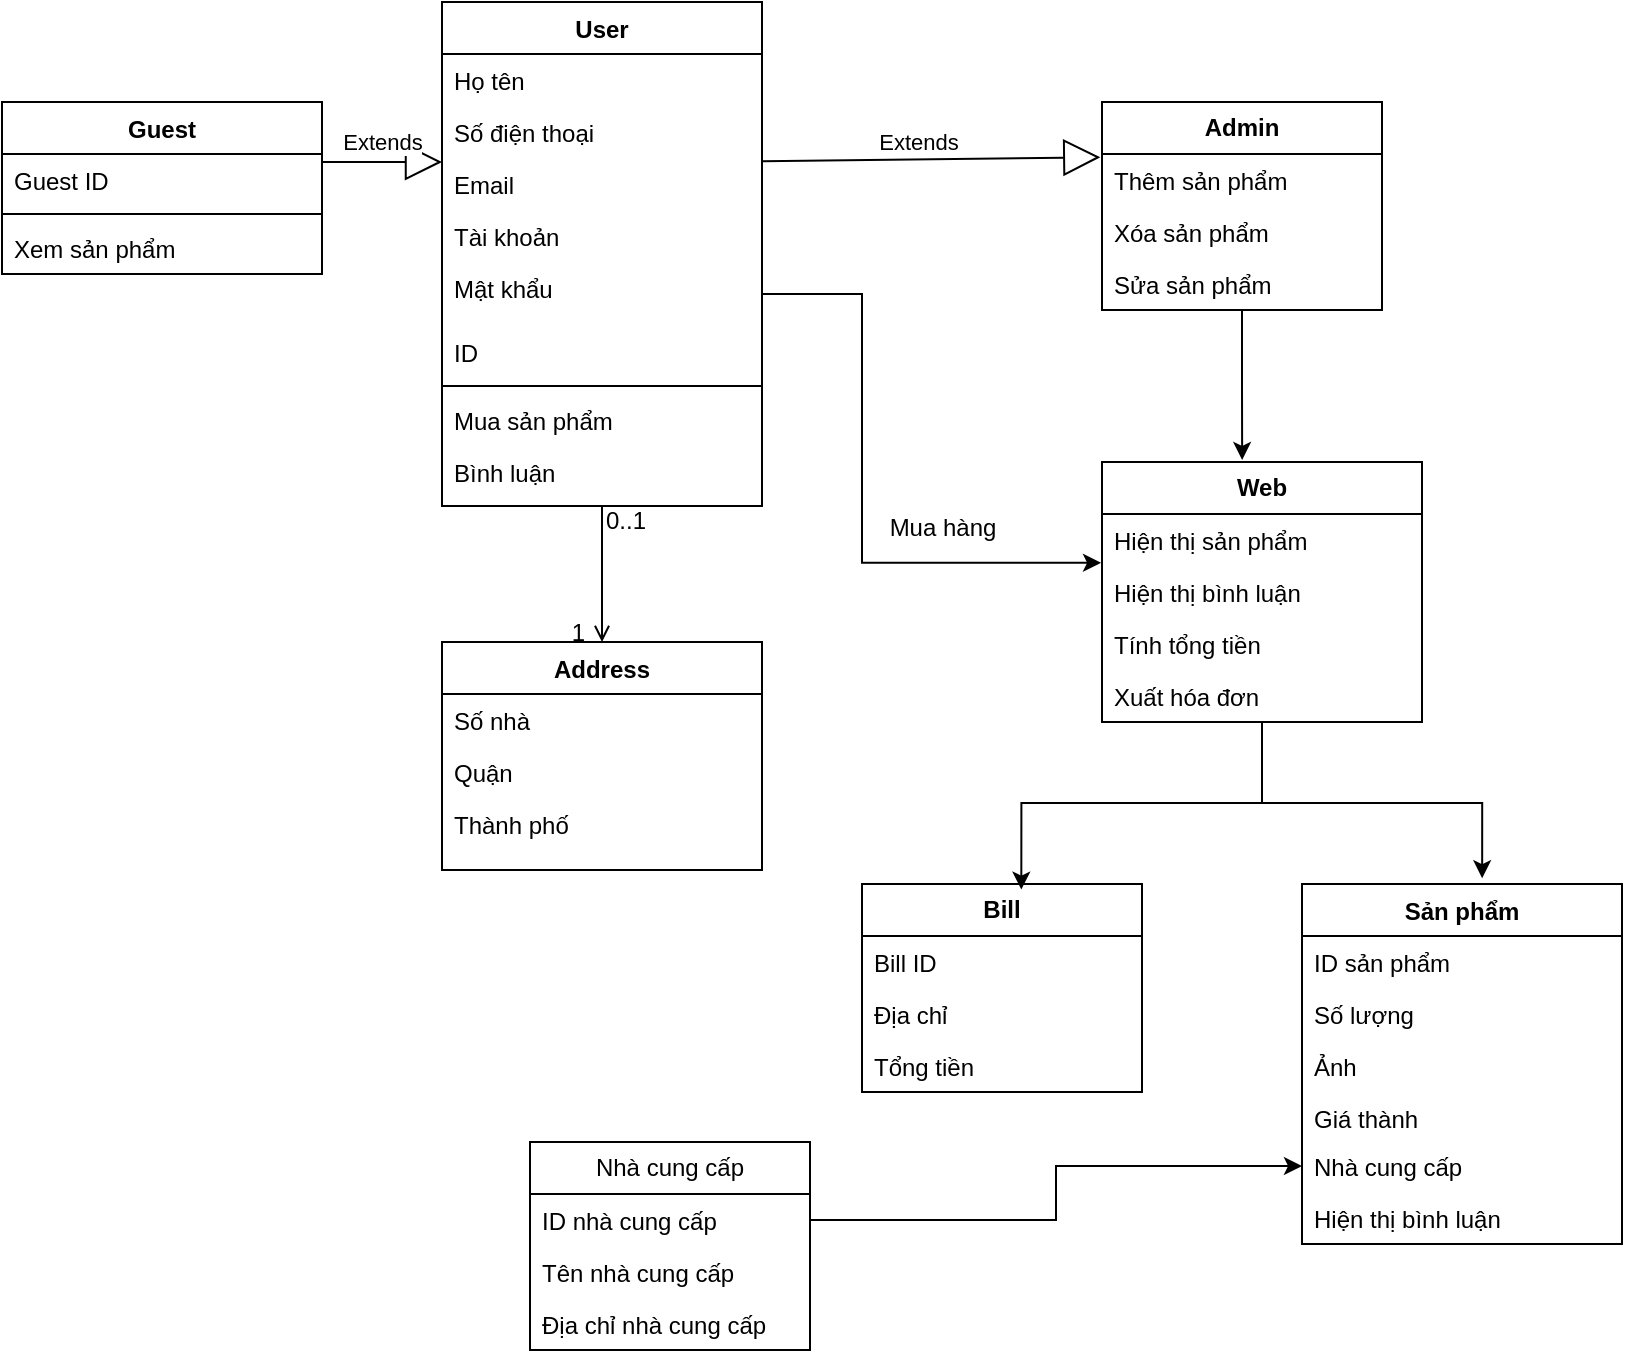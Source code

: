 <mxfile version="24.2.7" type="github">
  <diagram id="C5RBs43oDa-KdzZeNtuy" name="Page-1">
    <mxGraphModel dx="1002" dy="569" grid="1" gridSize="10" guides="1" tooltips="1" connect="1" arrows="1" fold="1" page="1" pageScale="1" pageWidth="827" pageHeight="1169" math="0" shadow="0">
      <root>
        <mxCell id="WIyWlLk6GJQsqaUBKTNV-0" />
        <mxCell id="WIyWlLk6GJQsqaUBKTNV-1" parent="WIyWlLk6GJQsqaUBKTNV-0" />
        <mxCell id="zkfFHV4jXpPFQw0GAbJ--0" value="User&#xa;" style="swimlane;fontStyle=1;align=center;verticalAlign=top;childLayout=stackLayout;horizontal=1;startSize=26;horizontalStack=0;resizeParent=1;resizeLast=0;collapsible=1;marginBottom=0;rounded=0;shadow=0;strokeWidth=1;" parent="WIyWlLk6GJQsqaUBKTNV-1" vertex="1">
          <mxGeometry x="230" y="40" width="160" height="252" as="geometry">
            <mxRectangle x="230" y="140" width="160" height="26" as="alternateBounds" />
          </mxGeometry>
        </mxCell>
        <mxCell id="zkfFHV4jXpPFQw0GAbJ--1" value="Họ tên" style="text;align=left;verticalAlign=top;spacingLeft=4;spacingRight=4;overflow=hidden;rotatable=0;points=[[0,0.5],[1,0.5]];portConstraint=eastwest;" parent="zkfFHV4jXpPFQw0GAbJ--0" vertex="1">
          <mxGeometry y="26" width="160" height="26" as="geometry" />
        </mxCell>
        <mxCell id="zkfFHV4jXpPFQw0GAbJ--2" value="Số điện thoại" style="text;align=left;verticalAlign=top;spacingLeft=4;spacingRight=4;overflow=hidden;rotatable=0;points=[[0,0.5],[1,0.5]];portConstraint=eastwest;rounded=0;shadow=0;html=0;" parent="zkfFHV4jXpPFQw0GAbJ--0" vertex="1">
          <mxGeometry y="52" width="160" height="26" as="geometry" />
        </mxCell>
        <mxCell id="zkfFHV4jXpPFQw0GAbJ--3" value="Email" style="text;align=left;verticalAlign=top;spacingLeft=4;spacingRight=4;overflow=hidden;rotatable=0;points=[[0,0.5],[1,0.5]];portConstraint=eastwest;rounded=0;shadow=0;html=0;" parent="zkfFHV4jXpPFQw0GAbJ--0" vertex="1">
          <mxGeometry y="78" width="160" height="26" as="geometry" />
        </mxCell>
        <mxCell id="-pXStAQNrF2SFhy3v8fu-0" value="Tài khoản" style="text;strokeColor=none;fillColor=none;align=left;verticalAlign=top;spacingLeft=4;spacingRight=4;overflow=hidden;rotatable=0;points=[[0,0.5],[1,0.5]];portConstraint=eastwest;whiteSpace=wrap;html=1;" parent="zkfFHV4jXpPFQw0GAbJ--0" vertex="1">
          <mxGeometry y="104" width="160" height="26" as="geometry" />
        </mxCell>
        <mxCell id="-pXStAQNrF2SFhy3v8fu-1" value="Mật khẩu" style="text;strokeColor=none;fillColor=none;align=left;verticalAlign=top;spacingLeft=4;spacingRight=4;overflow=hidden;rotatable=0;points=[[0,0.5],[1,0.5]];portConstraint=eastwest;whiteSpace=wrap;html=1;" parent="zkfFHV4jXpPFQw0GAbJ--0" vertex="1">
          <mxGeometry y="130" width="160" height="32" as="geometry" />
        </mxCell>
        <mxCell id="-pXStAQNrF2SFhy3v8fu-4" value="ID" style="text;strokeColor=none;fillColor=none;align=left;verticalAlign=top;spacingLeft=4;spacingRight=4;overflow=hidden;rotatable=0;points=[[0,0.5],[1,0.5]];portConstraint=eastwest;whiteSpace=wrap;html=1;" parent="zkfFHV4jXpPFQw0GAbJ--0" vertex="1">
          <mxGeometry y="162" width="160" height="26" as="geometry" />
        </mxCell>
        <mxCell id="zkfFHV4jXpPFQw0GAbJ--4" value="" style="line;html=1;strokeWidth=1;align=left;verticalAlign=middle;spacingTop=-1;spacingLeft=3;spacingRight=3;rotatable=0;labelPosition=right;points=[];portConstraint=eastwest;" parent="zkfFHV4jXpPFQw0GAbJ--0" vertex="1">
          <mxGeometry y="188" width="160" height="8" as="geometry" />
        </mxCell>
        <mxCell id="zkfFHV4jXpPFQw0GAbJ--5" value="Mua sản phẩm" style="text;align=left;verticalAlign=top;spacingLeft=4;spacingRight=4;overflow=hidden;rotatable=0;points=[[0,0.5],[1,0.5]];portConstraint=eastwest;" parent="zkfFHV4jXpPFQw0GAbJ--0" vertex="1">
          <mxGeometry y="196" width="160" height="26" as="geometry" />
        </mxCell>
        <mxCell id="e-RIZ0-53dGcIy_24kJD-12" value="Bình luận" style="text;strokeColor=none;fillColor=none;align=left;verticalAlign=top;spacingLeft=4;spacingRight=4;overflow=hidden;rotatable=0;points=[[0,0.5],[1,0.5]];portConstraint=eastwest;whiteSpace=wrap;html=1;" parent="zkfFHV4jXpPFQw0GAbJ--0" vertex="1">
          <mxGeometry y="222" width="160" height="30" as="geometry" />
        </mxCell>
        <mxCell id="zkfFHV4jXpPFQw0GAbJ--17" value="Address" style="swimlane;fontStyle=1;align=center;verticalAlign=top;childLayout=stackLayout;horizontal=1;startSize=26;horizontalStack=0;resizeParent=1;resizeLast=0;collapsible=1;marginBottom=0;rounded=0;shadow=0;strokeWidth=1;" parent="WIyWlLk6GJQsqaUBKTNV-1" vertex="1">
          <mxGeometry x="230" y="360" width="160" height="114" as="geometry">
            <mxRectangle x="610" y="110" width="160" height="26" as="alternateBounds" />
          </mxGeometry>
        </mxCell>
        <mxCell id="zkfFHV4jXpPFQw0GAbJ--18" value="Số nhà" style="text;align=left;verticalAlign=top;spacingLeft=4;spacingRight=4;overflow=hidden;rotatable=0;points=[[0,0.5],[1,0.5]];portConstraint=eastwest;" parent="zkfFHV4jXpPFQw0GAbJ--17" vertex="1">
          <mxGeometry y="26" width="160" height="26" as="geometry" />
        </mxCell>
        <mxCell id="zkfFHV4jXpPFQw0GAbJ--21" value="Quận" style="text;align=left;verticalAlign=top;spacingLeft=4;spacingRight=4;overflow=hidden;rotatable=0;points=[[0,0.5],[1,0.5]];portConstraint=eastwest;rounded=0;shadow=0;html=0;" parent="zkfFHV4jXpPFQw0GAbJ--17" vertex="1">
          <mxGeometry y="52" width="160" height="26" as="geometry" />
        </mxCell>
        <mxCell id="zkfFHV4jXpPFQw0GAbJ--19" value="Thành phố" style="text;align=left;verticalAlign=top;spacingLeft=4;spacingRight=4;overflow=hidden;rotatable=0;points=[[0,0.5],[1,0.5]];portConstraint=eastwest;rounded=0;shadow=0;html=0;" parent="zkfFHV4jXpPFQw0GAbJ--17" vertex="1">
          <mxGeometry y="78" width="160" height="26" as="geometry" />
        </mxCell>
        <mxCell id="zkfFHV4jXpPFQw0GAbJ--26" value="" style="endArrow=open;shadow=0;strokeWidth=1;rounded=0;curved=0;endFill=1;edgeStyle=elbowEdgeStyle;elbow=vertical;" parent="WIyWlLk6GJQsqaUBKTNV-1" source="zkfFHV4jXpPFQw0GAbJ--0" target="zkfFHV4jXpPFQw0GAbJ--17" edge="1">
          <mxGeometry x="0.5" y="41" relative="1" as="geometry">
            <mxPoint x="380" y="192" as="sourcePoint" />
            <mxPoint x="540" y="192" as="targetPoint" />
            <mxPoint x="-40" y="32" as="offset" />
          </mxGeometry>
        </mxCell>
        <mxCell id="zkfFHV4jXpPFQw0GAbJ--27" value="0..1" style="resizable=0;align=left;verticalAlign=bottom;labelBackgroundColor=none;fontSize=12;" parent="zkfFHV4jXpPFQw0GAbJ--26" connectable="0" vertex="1">
          <mxGeometry x="-1" relative="1" as="geometry">
            <mxPoint y="16" as="offset" />
          </mxGeometry>
        </mxCell>
        <mxCell id="zkfFHV4jXpPFQw0GAbJ--28" value="1" style="resizable=0;align=right;verticalAlign=bottom;labelBackgroundColor=none;fontSize=12;" parent="zkfFHV4jXpPFQw0GAbJ--26" connectable="0" vertex="1">
          <mxGeometry x="1" relative="1" as="geometry">
            <mxPoint x="-7" y="4" as="offset" />
          </mxGeometry>
        </mxCell>
        <mxCell id="-pXStAQNrF2SFhy3v8fu-30" style="edgeStyle=orthogonalEdgeStyle;rounded=0;orthogonalLoop=1;jettySize=auto;html=1;entryX=0.563;entryY=-0.016;entryDx=0;entryDy=0;entryPerimeter=0;" parent="WIyWlLk6GJQsqaUBKTNV-1" source="e-RIZ0-53dGcIy_24kJD-4" edge="1" target="-pXStAQNrF2SFhy3v8fu-21">
          <mxGeometry relative="1" as="geometry">
            <mxPoint x="750" y="510" as="targetPoint" />
          </mxGeometry>
        </mxCell>
        <mxCell id="e-RIZ0-53dGcIy_24kJD-4" value="Web" style="swimlane;fontStyle=1;childLayout=stackLayout;horizontal=1;startSize=26;fillColor=none;horizontalStack=0;resizeParent=1;resizeParentMax=0;resizeLast=0;collapsible=1;marginBottom=0;whiteSpace=wrap;html=1;" parent="WIyWlLk6GJQsqaUBKTNV-1" vertex="1">
          <mxGeometry x="560" y="270" width="160" height="130" as="geometry" />
        </mxCell>
        <mxCell id="-pXStAQNrF2SFhy3v8fu-27" value="Hiện thị sản phẩm" style="text;strokeColor=none;fillColor=none;align=left;verticalAlign=top;spacingLeft=4;spacingRight=4;overflow=hidden;rotatable=0;points=[[0,0.5],[1,0.5]];portConstraint=eastwest;whiteSpace=wrap;html=1;" parent="e-RIZ0-53dGcIy_24kJD-4" vertex="1">
          <mxGeometry y="26" width="160" height="26" as="geometry" />
        </mxCell>
        <mxCell id="-pXStAQNrF2SFhy3v8fu-29" value="Hiện thị bình luận" style="text;strokeColor=none;fillColor=none;align=left;verticalAlign=top;spacingLeft=4;spacingRight=4;overflow=hidden;rotatable=0;points=[[0,0.5],[1,0.5]];portConstraint=eastwest;whiteSpace=wrap;html=1;" parent="e-RIZ0-53dGcIy_24kJD-4" vertex="1">
          <mxGeometry y="52" width="160" height="26" as="geometry" />
        </mxCell>
        <mxCell id="e-RIZ0-53dGcIy_24kJD-6" value="Tính tổng tiền" style="text;strokeColor=none;fillColor=none;align=left;verticalAlign=top;spacingLeft=4;spacingRight=4;overflow=hidden;rotatable=0;points=[[0,0.5],[1,0.5]];portConstraint=eastwest;whiteSpace=wrap;html=1;" parent="e-RIZ0-53dGcIy_24kJD-4" vertex="1">
          <mxGeometry y="78" width="160" height="26" as="geometry" />
        </mxCell>
        <mxCell id="e-RIZ0-53dGcIy_24kJD-5" value="Xuất hóa đơn" style="text;strokeColor=none;fillColor=none;align=left;verticalAlign=top;spacingLeft=4;spacingRight=4;overflow=hidden;rotatable=0;points=[[0,0.5],[1,0.5]];portConstraint=eastwest;whiteSpace=wrap;html=1;" parent="e-RIZ0-53dGcIy_24kJD-4" vertex="1">
          <mxGeometry y="104" width="160" height="26" as="geometry" />
        </mxCell>
        <mxCell id="e-RIZ0-53dGcIy_24kJD-13" value="&lt;b&gt;Admin&lt;/b&gt;" style="swimlane;fontStyle=0;childLayout=stackLayout;horizontal=1;startSize=26;fillColor=none;horizontalStack=0;resizeParent=1;resizeParentMax=0;resizeLast=0;collapsible=1;marginBottom=0;whiteSpace=wrap;html=1;" parent="WIyWlLk6GJQsqaUBKTNV-1" vertex="1">
          <mxGeometry x="560" y="90" width="140" height="104" as="geometry" />
        </mxCell>
        <mxCell id="e-RIZ0-53dGcIy_24kJD-18" value="Thêm sản phẩm&lt;span style=&quot;white-space: pre;&quot;&gt;&#x9;&lt;/span&gt;" style="text;strokeColor=none;fillColor=none;align=left;verticalAlign=top;spacingLeft=4;spacingRight=4;overflow=hidden;rotatable=0;points=[[0,0.5],[1,0.5]];portConstraint=eastwest;whiteSpace=wrap;html=1;" parent="e-RIZ0-53dGcIy_24kJD-13" vertex="1">
          <mxGeometry y="26" width="140" height="26" as="geometry" />
        </mxCell>
        <mxCell id="e-RIZ0-53dGcIy_24kJD-19" value="Xóa sản phẩm" style="text;strokeColor=none;fillColor=none;align=left;verticalAlign=top;spacingLeft=4;spacingRight=4;overflow=hidden;rotatable=0;points=[[0,0.5],[1,0.5]];portConstraint=eastwest;whiteSpace=wrap;html=1;" parent="e-RIZ0-53dGcIy_24kJD-13" vertex="1">
          <mxGeometry y="52" width="140" height="26" as="geometry" />
        </mxCell>
        <mxCell id="e-RIZ0-53dGcIy_24kJD-20" value="Sửa sản phẩm" style="text;strokeColor=none;fillColor=none;align=left;verticalAlign=top;spacingLeft=4;spacingRight=4;overflow=hidden;rotatable=0;points=[[0,0.5],[1,0.5]];portConstraint=eastwest;whiteSpace=wrap;html=1;" parent="e-RIZ0-53dGcIy_24kJD-13" vertex="1">
          <mxGeometry y="78" width="140" height="26" as="geometry" />
        </mxCell>
        <mxCell id="e-RIZ0-53dGcIy_24kJD-22" value="Bill" style="swimlane;fontStyle=1;childLayout=stackLayout;horizontal=1;startSize=26;fillColor=none;horizontalStack=0;resizeParent=1;resizeParentMax=0;resizeLast=0;collapsible=1;marginBottom=0;whiteSpace=wrap;html=1;" parent="WIyWlLk6GJQsqaUBKTNV-1" vertex="1">
          <mxGeometry x="440" y="481" width="140" height="104" as="geometry" />
        </mxCell>
        <mxCell id="e-RIZ0-53dGcIy_24kJD-23" value="Bill ID&lt;span style=&quot;white-space: pre;&quot;&gt;&#x9;&lt;/span&gt;" style="text;strokeColor=none;fillColor=none;align=left;verticalAlign=top;spacingLeft=4;spacingRight=4;overflow=hidden;rotatable=0;points=[[0,0.5],[1,0.5]];portConstraint=eastwest;whiteSpace=wrap;html=1;" parent="e-RIZ0-53dGcIy_24kJD-22" vertex="1">
          <mxGeometry y="26" width="140" height="26" as="geometry" />
        </mxCell>
        <mxCell id="e-RIZ0-53dGcIy_24kJD-24" value="Địa chỉ" style="text;strokeColor=none;fillColor=none;align=left;verticalAlign=top;spacingLeft=4;spacingRight=4;overflow=hidden;rotatable=0;points=[[0,0.5],[1,0.5]];portConstraint=eastwest;whiteSpace=wrap;html=1;" parent="e-RIZ0-53dGcIy_24kJD-22" vertex="1">
          <mxGeometry y="52" width="140" height="26" as="geometry" />
        </mxCell>
        <mxCell id="e-RIZ0-53dGcIy_24kJD-25" value="Tổng tiền" style="text;strokeColor=none;fillColor=none;align=left;verticalAlign=top;spacingLeft=4;spacingRight=4;overflow=hidden;rotatable=0;points=[[0,0.5],[1,0.5]];portConstraint=eastwest;whiteSpace=wrap;html=1;" parent="e-RIZ0-53dGcIy_24kJD-22" vertex="1">
          <mxGeometry y="78" width="140" height="26" as="geometry" />
        </mxCell>
        <mxCell id="-pXStAQNrF2SFhy3v8fu-3" value="Extends" style="endArrow=block;endSize=16;endFill=0;html=1;rounded=0;exitX=1;exitY=0.062;exitDx=0;exitDy=0;entryX=-0.006;entryY=0.062;entryDx=0;entryDy=0;entryPerimeter=0;exitPerimeter=0;" parent="WIyWlLk6GJQsqaUBKTNV-1" source="zkfFHV4jXpPFQw0GAbJ--3" target="e-RIZ0-53dGcIy_24kJD-18" edge="1">
          <mxGeometry x="-0.069" y="9" width="160" relative="1" as="geometry">
            <mxPoint x="220" y="150" as="sourcePoint" />
            <mxPoint x="380" y="150" as="targetPoint" />
            <Array as="points" />
            <mxPoint as="offset" />
          </mxGeometry>
        </mxCell>
        <mxCell id="-pXStAQNrF2SFhy3v8fu-7" value="Guest" style="swimlane;fontStyle=1;align=center;verticalAlign=top;childLayout=stackLayout;horizontal=1;startSize=26;horizontalStack=0;resizeParent=1;resizeParentMax=0;resizeLast=0;collapsible=1;marginBottom=0;whiteSpace=wrap;html=1;" parent="WIyWlLk6GJQsqaUBKTNV-1" vertex="1">
          <mxGeometry x="10" y="90" width="160" height="86" as="geometry" />
        </mxCell>
        <mxCell id="-pXStAQNrF2SFhy3v8fu-8" value="Guest ID" style="text;strokeColor=none;fillColor=none;align=left;verticalAlign=top;spacingLeft=4;spacingRight=4;overflow=hidden;rotatable=0;points=[[0,0.5],[1,0.5]];portConstraint=eastwest;whiteSpace=wrap;html=1;" parent="-pXStAQNrF2SFhy3v8fu-7" vertex="1">
          <mxGeometry y="26" width="160" height="26" as="geometry" />
        </mxCell>
        <mxCell id="-pXStAQNrF2SFhy3v8fu-9" value="" style="line;strokeWidth=1;fillColor=none;align=left;verticalAlign=middle;spacingTop=-1;spacingLeft=3;spacingRight=3;rotatable=0;labelPosition=right;points=[];portConstraint=eastwest;strokeColor=inherit;" parent="-pXStAQNrF2SFhy3v8fu-7" vertex="1">
          <mxGeometry y="52" width="160" height="8" as="geometry" />
        </mxCell>
        <mxCell id="-pXStAQNrF2SFhy3v8fu-10" value="Xem sản phẩm&lt;span style=&quot;white-space: pre;&quot;&gt;&#x9;&lt;/span&gt;" style="text;strokeColor=none;fillColor=none;align=left;verticalAlign=top;spacingLeft=4;spacingRight=4;overflow=hidden;rotatable=0;points=[[0,0.5],[1,0.5]];portConstraint=eastwest;whiteSpace=wrap;html=1;" parent="-pXStAQNrF2SFhy3v8fu-7" vertex="1">
          <mxGeometry y="60" width="160" height="26" as="geometry" />
        </mxCell>
        <mxCell id="-pXStAQNrF2SFhy3v8fu-11" value="Extends" style="endArrow=block;endSize=16;endFill=0;html=1;rounded=0;" parent="WIyWlLk6GJQsqaUBKTNV-1" edge="1">
          <mxGeometry y="10" width="160" relative="1" as="geometry">
            <mxPoint x="170" y="120" as="sourcePoint" />
            <mxPoint x="230" y="120" as="targetPoint" />
            <Array as="points" />
            <mxPoint as="offset" />
          </mxGeometry>
        </mxCell>
        <mxCell id="-pXStAQNrF2SFhy3v8fu-14" style="edgeStyle=orthogonalEdgeStyle;rounded=0;orthogonalLoop=1;jettySize=auto;html=1;entryX=-0.003;entryY=0.938;entryDx=0;entryDy=0;entryPerimeter=0;" parent="WIyWlLk6GJQsqaUBKTNV-1" source="-pXStAQNrF2SFhy3v8fu-1" target="-pXStAQNrF2SFhy3v8fu-27" edge="1">
          <mxGeometry relative="1" as="geometry">
            <mxPoint x="500" y="360" as="targetPoint" />
            <Array as="points">
              <mxPoint x="440" y="186" />
              <mxPoint x="440" y="320" />
            </Array>
          </mxGeometry>
        </mxCell>
        <mxCell id="-pXStAQNrF2SFhy3v8fu-16" style="edgeStyle=orthogonalEdgeStyle;rounded=0;orthogonalLoop=1;jettySize=auto;html=1;entryX=0.438;entryY=-0.008;entryDx=0;entryDy=0;entryPerimeter=0;" parent="WIyWlLk6GJQsqaUBKTNV-1" source="e-RIZ0-53dGcIy_24kJD-13" target="e-RIZ0-53dGcIy_24kJD-4" edge="1">
          <mxGeometry relative="1" as="geometry" />
        </mxCell>
        <mxCell id="-pXStAQNrF2SFhy3v8fu-17" style="edgeStyle=orthogonalEdgeStyle;rounded=0;orthogonalLoop=1;jettySize=auto;html=1;entryX=0.569;entryY=0.027;entryDx=0;entryDy=0;entryPerimeter=0;" parent="WIyWlLk6GJQsqaUBKTNV-1" source="e-RIZ0-53dGcIy_24kJD-4" target="e-RIZ0-53dGcIy_24kJD-22" edge="1">
          <mxGeometry relative="1" as="geometry" />
        </mxCell>
        <mxCell id="-pXStAQNrF2SFhy3v8fu-18" value="Mua hàng" style="text;html=1;align=center;verticalAlign=middle;resizable=0;points=[];autosize=1;strokeColor=none;fillColor=none;" parent="WIyWlLk6GJQsqaUBKTNV-1" vertex="1">
          <mxGeometry x="440" y="288" width="80" height="30" as="geometry" />
        </mxCell>
        <mxCell id="-pXStAQNrF2SFhy3v8fu-21" value="Sản phẩm" style="swimlane;fontStyle=1;align=center;verticalAlign=top;childLayout=stackLayout;horizontal=1;startSize=26;horizontalStack=0;resizeParent=1;resizeParentMax=0;resizeLast=0;collapsible=1;marginBottom=0;whiteSpace=wrap;html=1;" parent="WIyWlLk6GJQsqaUBKTNV-1" vertex="1">
          <mxGeometry x="660" y="481" width="160" height="180" as="geometry" />
        </mxCell>
        <mxCell id="-pXStAQNrF2SFhy3v8fu-22" value="ID sản phẩm" style="text;strokeColor=none;fillColor=none;align=left;verticalAlign=top;spacingLeft=4;spacingRight=4;overflow=hidden;rotatable=0;points=[[0,0.5],[1,0.5]];portConstraint=eastwest;whiteSpace=wrap;html=1;" parent="-pXStAQNrF2SFhy3v8fu-21" vertex="1">
          <mxGeometry y="26" width="160" height="26" as="geometry" />
        </mxCell>
        <mxCell id="-pXStAQNrF2SFhy3v8fu-25" value="Số lượng" style="text;strokeColor=none;fillColor=none;align=left;verticalAlign=top;spacingLeft=4;spacingRight=4;overflow=hidden;rotatable=0;points=[[0,0.5],[1,0.5]];portConstraint=eastwest;whiteSpace=wrap;html=1;" parent="-pXStAQNrF2SFhy3v8fu-21" vertex="1">
          <mxGeometry y="52" width="160" height="26" as="geometry" />
        </mxCell>
        <mxCell id="-pXStAQNrF2SFhy3v8fu-28" value="Ảnh" style="text;strokeColor=none;fillColor=none;align=left;verticalAlign=top;spacingLeft=4;spacingRight=4;overflow=hidden;rotatable=0;points=[[0,0.5],[1,0.5]];portConstraint=eastwest;whiteSpace=wrap;html=1;" parent="-pXStAQNrF2SFhy3v8fu-21" vertex="1">
          <mxGeometry y="78" width="160" height="26" as="geometry" />
        </mxCell>
        <mxCell id="-pXStAQNrF2SFhy3v8fu-20" value="Giá thành" style="text;strokeColor=none;fillColor=none;align=left;verticalAlign=top;spacingLeft=4;spacingRight=4;overflow=hidden;rotatable=0;points=[[0,0.5],[1,0.5]];portConstraint=eastwest;whiteSpace=wrap;html=1;" parent="-pXStAQNrF2SFhy3v8fu-21" vertex="1">
          <mxGeometry y="104" width="160" height="24" as="geometry" />
        </mxCell>
        <mxCell id="-pXStAQNrF2SFhy3v8fu-26" value="Nhà cung cấp" style="text;strokeColor=none;fillColor=none;align=left;verticalAlign=top;spacingLeft=4;spacingRight=4;overflow=hidden;rotatable=0;points=[[0,0.5],[1,0.5]];portConstraint=eastwest;whiteSpace=wrap;html=1;" parent="-pXStAQNrF2SFhy3v8fu-21" vertex="1">
          <mxGeometry y="128" width="160" height="26" as="geometry" />
        </mxCell>
        <mxCell id="uRWjYEq9EgRUnbtsV_D2-0" value="Hiện thị bình luận" style="text;strokeColor=none;fillColor=none;align=left;verticalAlign=top;spacingLeft=4;spacingRight=4;overflow=hidden;rotatable=0;points=[[0,0.5],[1,0.5]];portConstraint=eastwest;whiteSpace=wrap;html=1;" vertex="1" parent="-pXStAQNrF2SFhy3v8fu-21">
          <mxGeometry y="154" width="160" height="26" as="geometry" />
        </mxCell>
        <mxCell id="uRWjYEq9EgRUnbtsV_D2-1" value="Nhà cung cấp" style="swimlane;fontStyle=0;childLayout=stackLayout;horizontal=1;startSize=26;fillColor=none;horizontalStack=0;resizeParent=1;resizeParentMax=0;resizeLast=0;collapsible=1;marginBottom=0;whiteSpace=wrap;html=1;" vertex="1" parent="WIyWlLk6GJQsqaUBKTNV-1">
          <mxGeometry x="274" y="610" width="140" height="104" as="geometry" />
        </mxCell>
        <mxCell id="uRWjYEq9EgRUnbtsV_D2-2" value="ID nhà cung cấp" style="text;strokeColor=none;fillColor=none;align=left;verticalAlign=top;spacingLeft=4;spacingRight=4;overflow=hidden;rotatable=0;points=[[0,0.5],[1,0.5]];portConstraint=eastwest;whiteSpace=wrap;html=1;" vertex="1" parent="uRWjYEq9EgRUnbtsV_D2-1">
          <mxGeometry y="26" width="140" height="26" as="geometry" />
        </mxCell>
        <mxCell id="uRWjYEq9EgRUnbtsV_D2-3" value="Tên nhà cung cấp" style="text;strokeColor=none;fillColor=none;align=left;verticalAlign=top;spacingLeft=4;spacingRight=4;overflow=hidden;rotatable=0;points=[[0,0.5],[1,0.5]];portConstraint=eastwest;whiteSpace=wrap;html=1;" vertex="1" parent="uRWjYEq9EgRUnbtsV_D2-1">
          <mxGeometry y="52" width="140" height="26" as="geometry" />
        </mxCell>
        <mxCell id="uRWjYEq9EgRUnbtsV_D2-4" value="Địa chỉ nhà cung cấp" style="text;strokeColor=none;fillColor=none;align=left;verticalAlign=top;spacingLeft=4;spacingRight=4;overflow=hidden;rotatable=0;points=[[0,0.5],[1,0.5]];portConstraint=eastwest;whiteSpace=wrap;html=1;" vertex="1" parent="uRWjYEq9EgRUnbtsV_D2-1">
          <mxGeometry y="78" width="140" height="26" as="geometry" />
        </mxCell>
        <mxCell id="uRWjYEq9EgRUnbtsV_D2-6" style="edgeStyle=orthogonalEdgeStyle;rounded=0;orthogonalLoop=1;jettySize=auto;html=1;entryX=0;entryY=0.5;entryDx=0;entryDy=0;" edge="1" parent="WIyWlLk6GJQsqaUBKTNV-1" source="uRWjYEq9EgRUnbtsV_D2-2" target="-pXStAQNrF2SFhy3v8fu-26">
          <mxGeometry relative="1" as="geometry" />
        </mxCell>
      </root>
    </mxGraphModel>
  </diagram>
</mxfile>
